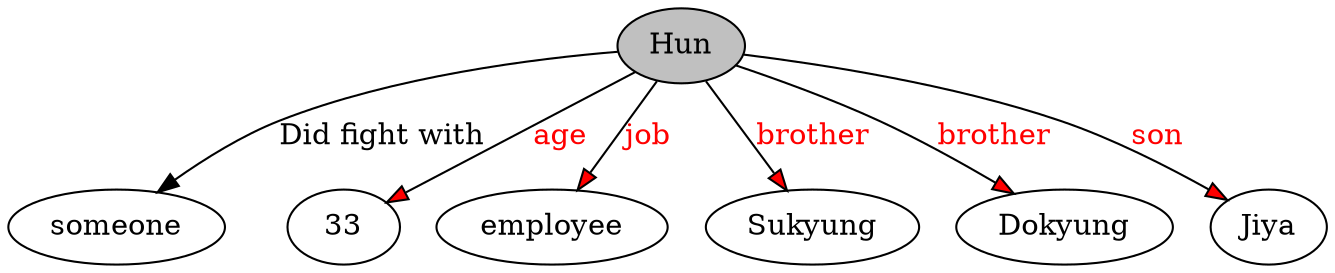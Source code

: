 // The Round Table
digraph {
	0 [label=Hun fillcolor=gray style=filled]
	1 [label=someone]
	0 -> 1 [label="Did fight with"]
	2 [label=33]
	0 -> 2 [label=age fillcolor=red fontcolor=red style=filled]
	3 [label=employee]
	0 -> 3 [label=job fillcolor=red fontcolor=red style=filled]
	4 [label=Sukyung]
	0 -> 4 [label=brother fillcolor=red fontcolor=red style=filled]
	5 [label=Dokyung]
	0 -> 5 [label=brother fillcolor=red fontcolor=red style=filled]
	6 [label=Jiya]
	0 -> 6 [label=son fillcolor=red fontcolor=red style=filled]
}
